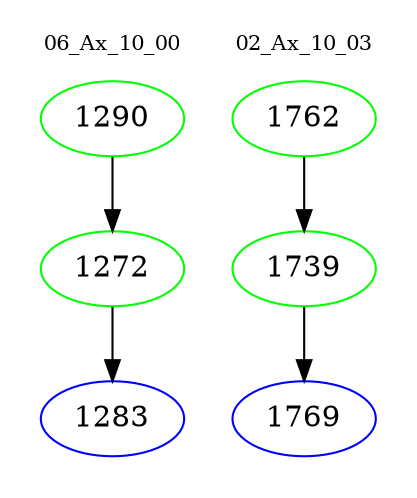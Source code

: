 digraph{
subgraph cluster_0 {
color = white
label = "06_Ax_10_00";
fontsize=10;
T0_1290 [label="1290", color="green"]
T0_1290 -> T0_1272 [color="black"]
T0_1272 [label="1272", color="green"]
T0_1272 -> T0_1283 [color="black"]
T0_1283 [label="1283", color="blue"]
}
subgraph cluster_1 {
color = white
label = "02_Ax_10_03";
fontsize=10;
T1_1762 [label="1762", color="green"]
T1_1762 -> T1_1739 [color="black"]
T1_1739 [label="1739", color="green"]
T1_1739 -> T1_1769 [color="black"]
T1_1769 [label="1769", color="blue"]
}
}
